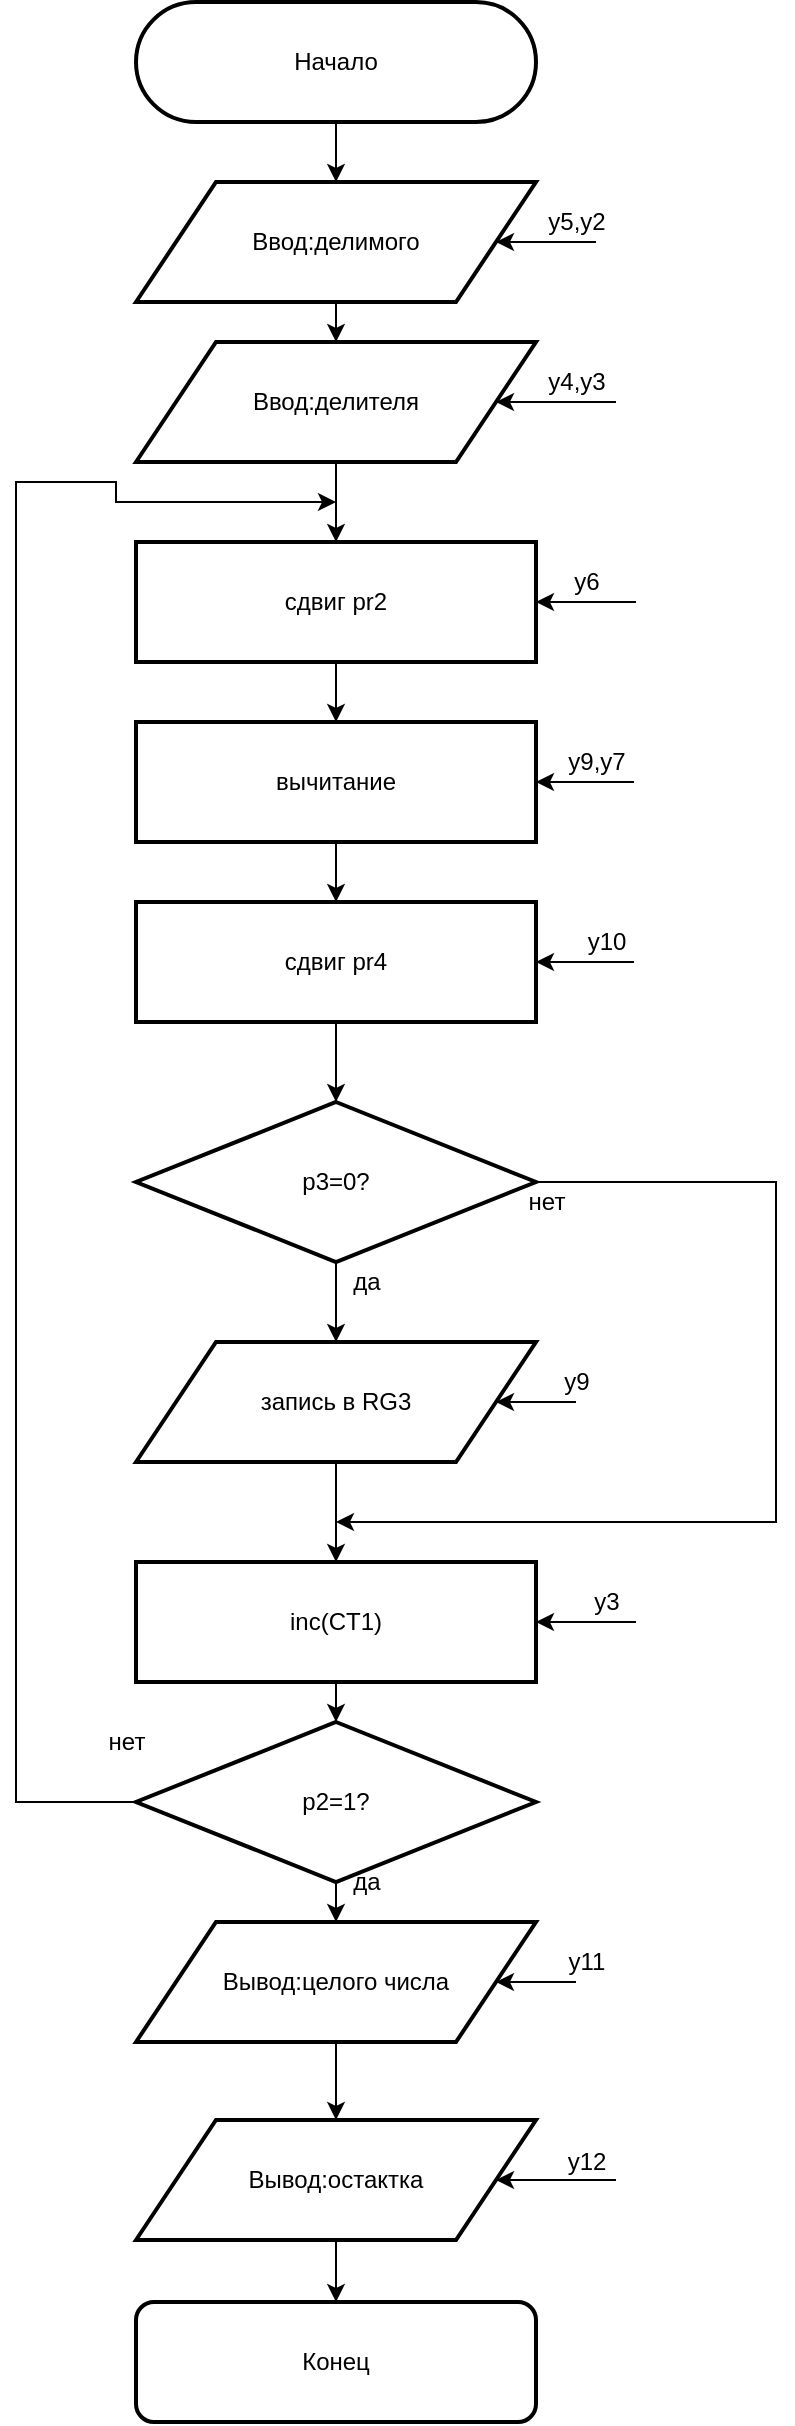 <mxfile version="13.1.12" type="device"><diagram id="URKeVuy3Ki6ORyBI7Ico" name="Page-1"><mxGraphModel dx="558" dy="787" grid="1" gridSize="10" guides="1" tooltips="1" connect="1" arrows="1" fold="1" page="1" pageScale="1" pageWidth="827" pageHeight="1169" math="0" shadow="0"><root><mxCell id="0"/><mxCell id="1" parent="0"/><mxCell id="_kDDYKjimHHq3tlc7X1H-5" style="edgeStyle=orthogonalEdgeStyle;rounded=0;orthogonalLoop=1;jettySize=auto;html=1;exitX=0.5;exitY=1;exitDx=0;exitDy=0;" edge="1" parent="1" source="_kDDYKjimHHq3tlc7X1H-2" target="_kDDYKjimHHq3tlc7X1H-4"><mxGeometry relative="1" as="geometry"/></mxCell><mxCell id="_kDDYKjimHHq3tlc7X1H-2" value="Начало" style="rounded=1;whiteSpace=wrap;html=1;arcSize=50;strokeWidth=2;" vertex="1" parent="1"><mxGeometry x="240" y="50" width="200" height="60" as="geometry"/></mxCell><mxCell id="_kDDYKjimHHq3tlc7X1H-11" value="" style="edgeStyle=orthogonalEdgeStyle;rounded=0;orthogonalLoop=1;jettySize=auto;html=1;" edge="1" parent="1" source="_kDDYKjimHHq3tlc7X1H-3" target="_kDDYKjimHHq3tlc7X1H-10"><mxGeometry relative="1" as="geometry"/></mxCell><mxCell id="_kDDYKjimHHq3tlc7X1H-44" style="edgeStyle=orthogonalEdgeStyle;rounded=0;orthogonalLoop=1;jettySize=auto;html=1;exitX=1;exitY=0.5;exitDx=0;exitDy=0;startArrow=classic;startFill=1;endArrow=none;endFill=0;" edge="1" parent="1" source="_kDDYKjimHHq3tlc7X1H-3"><mxGeometry relative="1" as="geometry"><mxPoint x="490" y="350" as="targetPoint"/></mxGeometry></mxCell><mxCell id="_kDDYKjimHHq3tlc7X1H-3" value="сдвиг pr2" style="rounded=0;whiteSpace=wrap;html=1;strokeWidth=2;" vertex="1" parent="1"><mxGeometry x="240" y="320" width="200" height="60" as="geometry"/></mxCell><mxCell id="_kDDYKjimHHq3tlc7X1H-13" value="" style="edgeStyle=orthogonalEdgeStyle;rounded=0;orthogonalLoop=1;jettySize=auto;html=1;" edge="1" parent="1" source="_kDDYKjimHHq3tlc7X1H-10" target="_kDDYKjimHHq3tlc7X1H-12"><mxGeometry relative="1" as="geometry"/></mxCell><mxCell id="_kDDYKjimHHq3tlc7X1H-46" style="edgeStyle=orthogonalEdgeStyle;rounded=0;orthogonalLoop=1;jettySize=auto;html=1;exitX=1;exitY=0.5;exitDx=0;exitDy=0;startArrow=classic;startFill=1;endArrow=none;endFill=0;" edge="1" parent="1" source="_kDDYKjimHHq3tlc7X1H-10"><mxGeometry relative="1" as="geometry"><mxPoint x="489" y="440" as="targetPoint"/></mxGeometry></mxCell><mxCell id="_kDDYKjimHHq3tlc7X1H-10" value="вычитание" style="rounded=0;whiteSpace=wrap;html=1;strokeWidth=2;" vertex="1" parent="1"><mxGeometry x="240" y="410" width="200" height="60" as="geometry"/></mxCell><mxCell id="_kDDYKjimHHq3tlc7X1H-23" style="edgeStyle=orthogonalEdgeStyle;rounded=0;orthogonalLoop=1;jettySize=auto;html=1;exitX=0.5;exitY=1;exitDx=0;exitDy=0;" edge="1" parent="1" source="_kDDYKjimHHq3tlc7X1H-12" target="_kDDYKjimHHq3tlc7X1H-22"><mxGeometry relative="1" as="geometry"/></mxCell><mxCell id="_kDDYKjimHHq3tlc7X1H-48" style="edgeStyle=orthogonalEdgeStyle;rounded=0;orthogonalLoop=1;jettySize=auto;html=1;exitX=1;exitY=0.5;exitDx=0;exitDy=0;startArrow=classic;startFill=1;endArrow=none;endFill=0;" edge="1" parent="1" source="_kDDYKjimHHq3tlc7X1H-12"><mxGeometry relative="1" as="geometry"><mxPoint x="489" y="530" as="targetPoint"/></mxGeometry></mxCell><mxCell id="_kDDYKjimHHq3tlc7X1H-12" value="сдвиг pr4" style="rounded=0;whiteSpace=wrap;html=1;strokeWidth=2;" vertex="1" parent="1"><mxGeometry x="240" y="500" width="200" height="60" as="geometry"/></mxCell><mxCell id="_kDDYKjimHHq3tlc7X1H-7" value="" style="edgeStyle=orthogonalEdgeStyle;rounded=0;orthogonalLoop=1;jettySize=auto;html=1;" edge="1" parent="1" source="_kDDYKjimHHq3tlc7X1H-4" target="_kDDYKjimHHq3tlc7X1H-6"><mxGeometry relative="1" as="geometry"/></mxCell><mxCell id="_kDDYKjimHHq3tlc7X1H-38" style="edgeStyle=orthogonalEdgeStyle;rounded=0;orthogonalLoop=1;jettySize=auto;html=1;exitX=1;exitY=0.5;exitDx=0;exitDy=0;endArrow=none;endFill=0;startArrow=classic;startFill=1;" edge="1" parent="1" source="_kDDYKjimHHq3tlc7X1H-4"><mxGeometry relative="1" as="geometry"><mxPoint x="470" y="170" as="targetPoint"/></mxGeometry></mxCell><mxCell id="_kDDYKjimHHq3tlc7X1H-4" value="Ввод:делимого" style="shape=parallelogram;perimeter=parallelogramPerimeter;whiteSpace=wrap;html=1;strokeWidth=2;" vertex="1" parent="1"><mxGeometry x="240" y="140" width="200" height="60" as="geometry"/></mxCell><mxCell id="_kDDYKjimHHq3tlc7X1H-9" style="edgeStyle=orthogonalEdgeStyle;rounded=0;orthogonalLoop=1;jettySize=auto;html=1;exitX=0.5;exitY=1;exitDx=0;exitDy=0;" edge="1" parent="1" source="_kDDYKjimHHq3tlc7X1H-6" target="_kDDYKjimHHq3tlc7X1H-3"><mxGeometry relative="1" as="geometry"/></mxCell><mxCell id="_kDDYKjimHHq3tlc7X1H-42" style="edgeStyle=orthogonalEdgeStyle;rounded=0;orthogonalLoop=1;jettySize=auto;html=1;exitX=1;exitY=0.5;exitDx=0;exitDy=0;startArrow=classic;startFill=1;endArrow=none;endFill=0;" edge="1" parent="1" source="_kDDYKjimHHq3tlc7X1H-6"><mxGeometry relative="1" as="geometry"><mxPoint x="480" y="250" as="targetPoint"/><Array as="points"><mxPoint x="470" y="250"/><mxPoint x="470" y="250"/></Array></mxGeometry></mxCell><mxCell id="_kDDYKjimHHq3tlc7X1H-6" value="Ввод:делителя" style="shape=parallelogram;perimeter=parallelogramPerimeter;whiteSpace=wrap;html=1;strokeWidth=2;" vertex="1" parent="1"><mxGeometry x="240" y="220" width="200" height="60" as="geometry"/></mxCell><mxCell id="_kDDYKjimHHq3tlc7X1H-28" style="edgeStyle=orthogonalEdgeStyle;rounded=0;orthogonalLoop=1;jettySize=auto;html=1;exitX=0.5;exitY=1;exitDx=0;exitDy=0;entryX=0.5;entryY=0;entryDx=0;entryDy=0;" edge="1" parent="1" source="_kDDYKjimHHq3tlc7X1H-14" target="_kDDYKjimHHq3tlc7X1H-27"><mxGeometry relative="1" as="geometry"/></mxCell><mxCell id="_kDDYKjimHHq3tlc7X1H-14" value="запись в RG3" style="shape=parallelogram;perimeter=parallelogramPerimeter;whiteSpace=wrap;html=1;strokeWidth=2;" vertex="1" parent="1"><mxGeometry x="240" y="720" width="200" height="60" as="geometry"/></mxCell><mxCell id="_kDDYKjimHHq3tlc7X1H-18" style="edgeStyle=orthogonalEdgeStyle;rounded=0;orthogonalLoop=1;jettySize=auto;html=1;exitX=0;exitY=0.5;exitDx=0;exitDy=0;" edge="1" parent="1" source="_kDDYKjimHHq3tlc7X1H-16"><mxGeometry relative="1" as="geometry"><mxPoint x="340" y="300" as="targetPoint"/><Array as="points"><mxPoint x="180" y="950"/><mxPoint x="180" y="290"/><mxPoint x="230" y="290"/><mxPoint x="230" y="300"/></Array></mxGeometry></mxCell><mxCell id="_kDDYKjimHHq3tlc7X1H-21" style="edgeStyle=orthogonalEdgeStyle;rounded=0;orthogonalLoop=1;jettySize=auto;html=1;exitX=0.5;exitY=1;exitDx=0;exitDy=0;" edge="1" parent="1" source="_kDDYKjimHHq3tlc7X1H-16"><mxGeometry relative="1" as="geometry"><mxPoint x="340" y="1010" as="targetPoint"/></mxGeometry></mxCell><mxCell id="_kDDYKjimHHq3tlc7X1H-16" value="p2=1?" style="rhombus;whiteSpace=wrap;html=1;strokeWidth=2;" vertex="1" parent="1"><mxGeometry x="240" y="910" width="200" height="80" as="geometry"/></mxCell><mxCell id="_kDDYKjimHHq3tlc7X1H-19" value="нет" style="text;html=1;align=center;verticalAlign=middle;resizable=0;points=[];autosize=1;" vertex="1" parent="1"><mxGeometry x="220" y="910" width="30" height="20" as="geometry"/></mxCell><mxCell id="_kDDYKjimHHq3tlc7X1H-24" style="edgeStyle=orthogonalEdgeStyle;rounded=0;orthogonalLoop=1;jettySize=auto;html=1;exitX=0.5;exitY=1;exitDx=0;exitDy=0;" edge="1" parent="1" source="_kDDYKjimHHq3tlc7X1H-22" target="_kDDYKjimHHq3tlc7X1H-14"><mxGeometry relative="1" as="geometry"/></mxCell><mxCell id="_kDDYKjimHHq3tlc7X1H-26" style="edgeStyle=orthogonalEdgeStyle;rounded=0;orthogonalLoop=1;jettySize=auto;html=1;exitX=1;exitY=0.5;exitDx=0;exitDy=0;" edge="1" parent="1" source="_kDDYKjimHHq3tlc7X1H-22"><mxGeometry relative="1" as="geometry"><mxPoint x="340" y="810" as="targetPoint"/><Array as="points"><mxPoint x="560" y="640"/><mxPoint x="560" y="810"/></Array></mxGeometry></mxCell><mxCell id="_kDDYKjimHHq3tlc7X1H-22" value="p3=0?" style="rhombus;whiteSpace=wrap;html=1;strokeWidth=2;" vertex="1" parent="1"><mxGeometry x="240" y="600" width="200" height="80" as="geometry"/></mxCell><mxCell id="_kDDYKjimHHq3tlc7X1H-25" value="да" style="text;html=1;align=center;verticalAlign=middle;resizable=0;points=[];autosize=1;" vertex="1" parent="1"><mxGeometry x="340" y="680" width="30" height="20" as="geometry"/></mxCell><mxCell id="_kDDYKjimHHq3tlc7X1H-29" style="edgeStyle=orthogonalEdgeStyle;rounded=0;orthogonalLoop=1;jettySize=auto;html=1;exitX=0.5;exitY=1;exitDx=0;exitDy=0;" edge="1" parent="1" source="_kDDYKjimHHq3tlc7X1H-27" target="_kDDYKjimHHq3tlc7X1H-16"><mxGeometry relative="1" as="geometry"/></mxCell><mxCell id="_kDDYKjimHHq3tlc7X1H-55" style="edgeStyle=orthogonalEdgeStyle;rounded=0;orthogonalLoop=1;jettySize=auto;html=1;exitX=1;exitY=0.5;exitDx=0;exitDy=0;startArrow=classic;startFill=1;endArrow=none;endFill=0;" edge="1" parent="1" source="_kDDYKjimHHq3tlc7X1H-27"><mxGeometry relative="1" as="geometry"><mxPoint x="490" y="860" as="targetPoint"/></mxGeometry></mxCell><mxCell id="_kDDYKjimHHq3tlc7X1H-27" value="inc(CT1)" style="rounded=0;whiteSpace=wrap;html=1;strokeWidth=2;" vertex="1" parent="1"><mxGeometry x="240" y="830" width="200" height="60" as="geometry"/></mxCell><mxCell id="_kDDYKjimHHq3tlc7X1H-34" value="" style="edgeStyle=orthogonalEdgeStyle;rounded=0;orthogonalLoop=1;jettySize=auto;html=1;" edge="1" parent="1" source="_kDDYKjimHHq3tlc7X1H-31" target="_kDDYKjimHHq3tlc7X1H-33"><mxGeometry relative="1" as="geometry"/></mxCell><mxCell id="_kDDYKjimHHq3tlc7X1H-57" style="edgeStyle=orthogonalEdgeStyle;rounded=0;orthogonalLoop=1;jettySize=auto;html=1;exitX=1;exitY=0.5;exitDx=0;exitDy=0;startArrow=classic;startFill=1;endArrow=none;endFill=0;" edge="1" parent="1" source="_kDDYKjimHHq3tlc7X1H-31"><mxGeometry relative="1" as="geometry"><mxPoint x="460" y="1040" as="targetPoint"/></mxGeometry></mxCell><mxCell id="_kDDYKjimHHq3tlc7X1H-31" value="Вывод:целого числа" style="shape=parallelogram;perimeter=parallelogramPerimeter;whiteSpace=wrap;html=1;strokeWidth=2;" vertex="1" parent="1"><mxGeometry x="240" y="1010" width="200" height="60" as="geometry"/></mxCell><mxCell id="_kDDYKjimHHq3tlc7X1H-36" style="edgeStyle=orthogonalEdgeStyle;rounded=0;orthogonalLoop=1;jettySize=auto;html=1;exitX=0.5;exitY=1;exitDx=0;exitDy=0;" edge="1" parent="1" source="_kDDYKjimHHq3tlc7X1H-33" target="_kDDYKjimHHq3tlc7X1H-35"><mxGeometry relative="1" as="geometry"/></mxCell><mxCell id="_kDDYKjimHHq3tlc7X1H-59" style="edgeStyle=orthogonalEdgeStyle;rounded=0;orthogonalLoop=1;jettySize=auto;html=1;exitX=1;exitY=0.5;exitDx=0;exitDy=0;startArrow=classic;startFill=1;endArrow=none;endFill=0;" edge="1" parent="1" source="_kDDYKjimHHq3tlc7X1H-33"><mxGeometry relative="1" as="geometry"><mxPoint x="480" y="1139" as="targetPoint"/></mxGeometry></mxCell><mxCell id="_kDDYKjimHHq3tlc7X1H-33" value="Вывод:остактка" style="shape=parallelogram;perimeter=parallelogramPerimeter;whiteSpace=wrap;html=1;strokeWidth=2;" vertex="1" parent="1"><mxGeometry x="240" y="1109" width="200" height="60" as="geometry"/></mxCell><mxCell id="_kDDYKjimHHq3tlc7X1H-35" value="Конец" style="rounded=1;whiteSpace=wrap;html=1;strokeWidth=2;" vertex="1" parent="1"><mxGeometry x="240" y="1200" width="200" height="60" as="geometry"/></mxCell><mxCell id="_kDDYKjimHHq3tlc7X1H-40" value="y5,y2" style="text;html=1;align=center;verticalAlign=middle;resizable=0;points=[];autosize=1;" vertex="1" parent="1"><mxGeometry x="440" y="150" width="40" height="20" as="geometry"/></mxCell><mxCell id="_kDDYKjimHHq3tlc7X1H-41" value="y4,y3" style="text;html=1;align=center;verticalAlign=middle;resizable=0;points=[];autosize=1;" vertex="1" parent="1"><mxGeometry x="440" y="230" width="40" height="20" as="geometry"/></mxCell><mxCell id="_kDDYKjimHHq3tlc7X1H-43" value="y6" style="text;html=1;align=center;verticalAlign=middle;resizable=0;points=[];autosize=1;" vertex="1" parent="1"><mxGeometry x="450" y="330" width="30" height="20" as="geometry"/></mxCell><mxCell id="_kDDYKjimHHq3tlc7X1H-45" value="y9,y7" style="text;html=1;align=center;verticalAlign=middle;resizable=0;points=[];autosize=1;" vertex="1" parent="1"><mxGeometry x="450" y="420" width="40" height="20" as="geometry"/></mxCell><mxCell id="_kDDYKjimHHq3tlc7X1H-47" value="y10" style="text;html=1;align=center;verticalAlign=middle;resizable=0;points=[];autosize=1;" vertex="1" parent="1"><mxGeometry x="460" y="510" width="30" height="20" as="geometry"/></mxCell><mxCell id="_kDDYKjimHHq3tlc7X1H-50" value="нет" style="text;html=1;align=center;verticalAlign=middle;resizable=0;points=[];autosize=1;" vertex="1" parent="1"><mxGeometry x="430" y="640" width="30" height="20" as="geometry"/></mxCell><mxCell id="_kDDYKjimHHq3tlc7X1H-51" value="да" style="text;html=1;align=center;verticalAlign=middle;resizable=0;points=[];autosize=1;" vertex="1" parent="1"><mxGeometry x="340" y="980" width="30" height="20" as="geometry"/></mxCell><mxCell id="_kDDYKjimHHq3tlc7X1H-49" value="y9" style="text;html=1;align=center;verticalAlign=middle;resizable=0;points=[];autosize=1;" vertex="1" parent="1"><mxGeometry x="445" y="730" width="30" height="20" as="geometry"/></mxCell><mxCell id="_kDDYKjimHHq3tlc7X1H-53" style="edgeStyle=orthogonalEdgeStyle;rounded=0;orthogonalLoop=1;jettySize=auto;html=1;exitX=1;exitY=0.5;exitDx=0;exitDy=0;startArrow=classic;startFill=1;endArrow=none;endFill=0;" edge="1" parent="1" source="_kDDYKjimHHq3tlc7X1H-14"><mxGeometry relative="1" as="geometry"><mxPoint x="420" y="750" as="sourcePoint"/><mxPoint x="460" y="750" as="targetPoint"/></mxGeometry></mxCell><mxCell id="_kDDYKjimHHq3tlc7X1H-54" value="y3" style="text;html=1;align=center;verticalAlign=middle;resizable=0;points=[];autosize=1;" vertex="1" parent="1"><mxGeometry x="460" y="840" width="30" height="20" as="geometry"/></mxCell><mxCell id="_kDDYKjimHHq3tlc7X1H-56" value="y11" style="text;html=1;align=center;verticalAlign=middle;resizable=0;points=[];autosize=1;" vertex="1" parent="1"><mxGeometry x="450" y="1020" width="30" height="20" as="geometry"/></mxCell><mxCell id="_kDDYKjimHHq3tlc7X1H-58" value="y12" style="text;html=1;align=center;verticalAlign=middle;resizable=0;points=[];autosize=1;" vertex="1" parent="1"><mxGeometry x="450" y="1120" width="30" height="20" as="geometry"/></mxCell></root></mxGraphModel></diagram></mxfile>